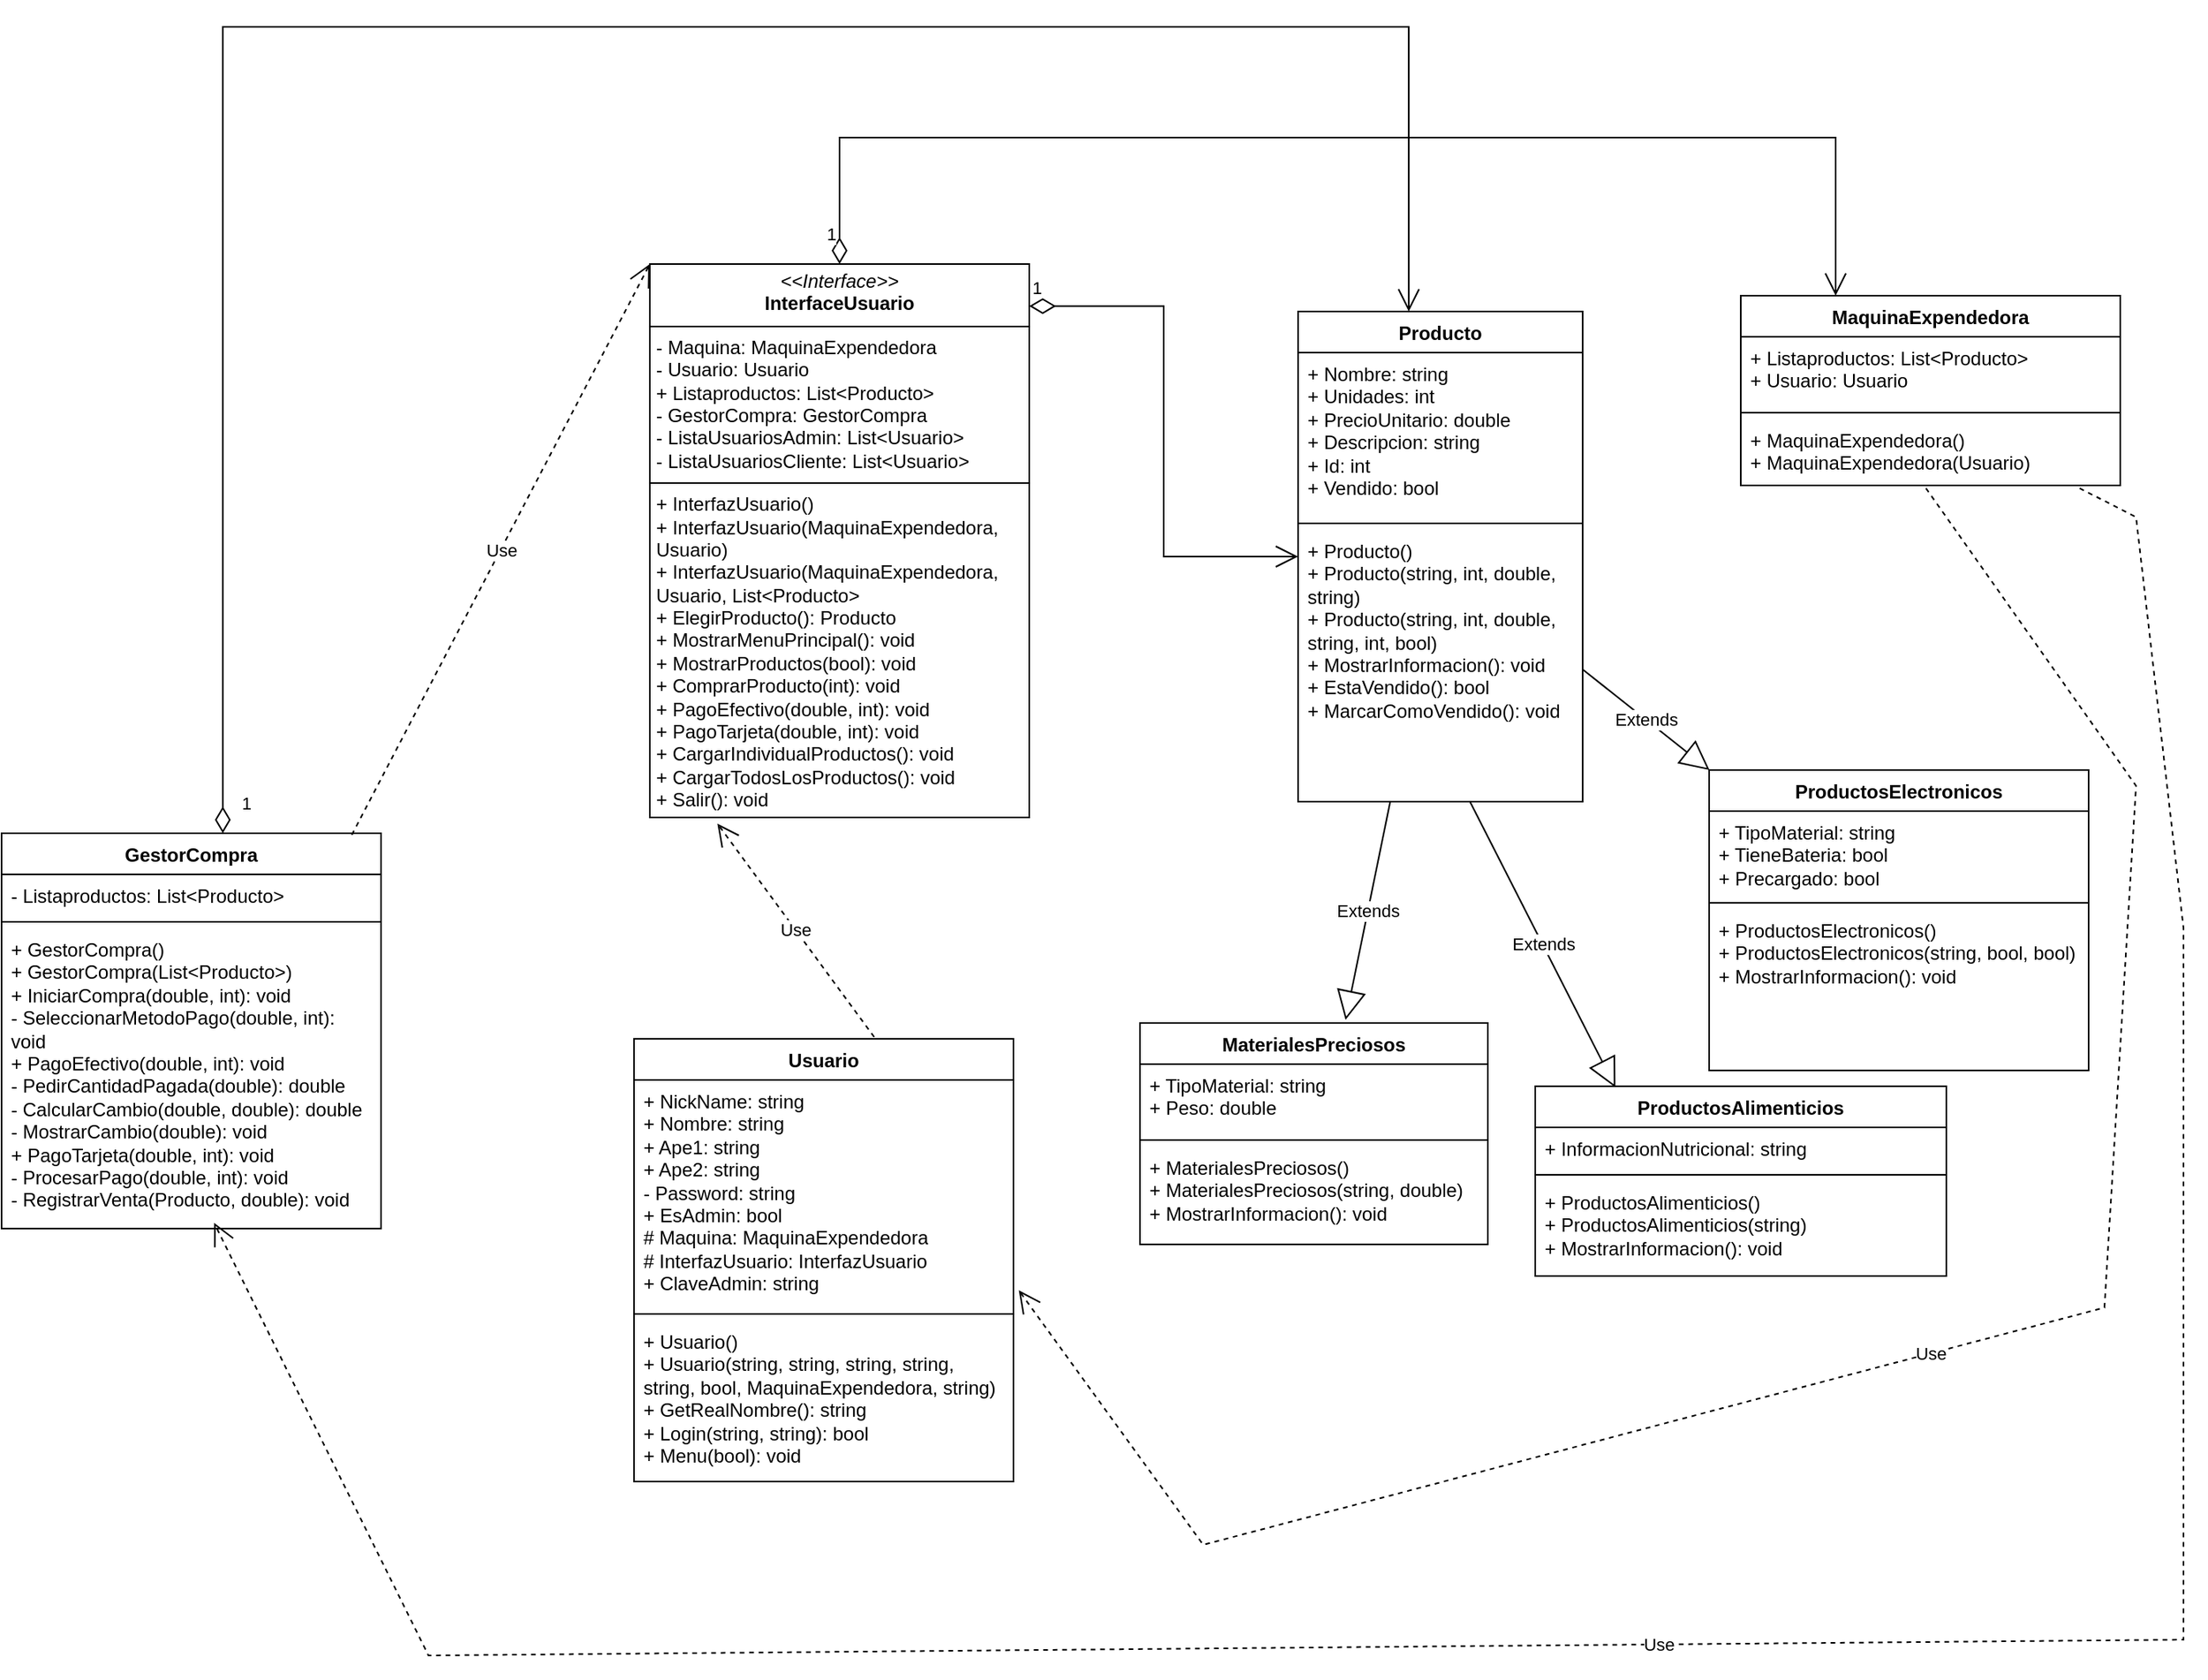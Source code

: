 <mxfile version="24.2.5" type="github">
  <diagram name="Page-1" id="HxmHJ5XtMmUV5TgHk41c">
    <mxGraphModel dx="2216" dy="1112" grid="1" gridSize="10" guides="1" tooltips="1" connect="1" arrows="1" fold="1" page="1" pageScale="1" pageWidth="827" pageHeight="1169" math="0" shadow="0">
      <root>
        <mxCell id="0" />
        <mxCell id="1" parent="0" />
        <mxCell id="SVw2IhIicjWtyVmH9mM5-1" value="ProductosAlimenticios" style="swimlane;fontStyle=1;align=center;verticalAlign=top;childLayout=stackLayout;horizontal=1;startSize=26;horizontalStack=0;resizeParent=1;resizeParentMax=0;resizeLast=0;collapsible=1;marginBottom=0;whiteSpace=wrap;html=1;" vertex="1" parent="1">
          <mxGeometry x="1010" y="710" width="260" height="120" as="geometry" />
        </mxCell>
        <mxCell id="SVw2IhIicjWtyVmH9mM5-2" value="+ InformacionNutricional: string" style="text;strokeColor=none;fillColor=none;align=left;verticalAlign=top;spacingLeft=4;spacingRight=4;overflow=hidden;rotatable=0;points=[[0,0.5],[1,0.5]];portConstraint=eastwest;whiteSpace=wrap;html=1;" vertex="1" parent="SVw2IhIicjWtyVmH9mM5-1">
          <mxGeometry y="26" width="260" height="26" as="geometry" />
        </mxCell>
        <mxCell id="SVw2IhIicjWtyVmH9mM5-3" value="" style="line;strokeWidth=1;fillColor=none;align=left;verticalAlign=middle;spacingTop=-1;spacingLeft=3;spacingRight=3;rotatable=0;labelPosition=right;points=[];portConstraint=eastwest;strokeColor=inherit;" vertex="1" parent="SVw2IhIicjWtyVmH9mM5-1">
          <mxGeometry y="52" width="260" height="8" as="geometry" />
        </mxCell>
        <mxCell id="SVw2IhIicjWtyVmH9mM5-4" value="+ ProductosAlimenticios()&lt;div&gt;+ ProductosAlimenticios(string)&lt;/div&gt;&lt;div&gt;+ MostrarInformacion(): void&lt;/div&gt;" style="text;strokeColor=none;fillColor=none;align=left;verticalAlign=top;spacingLeft=4;spacingRight=4;overflow=hidden;rotatable=0;points=[[0,0.5],[1,0.5]];portConstraint=eastwest;whiteSpace=wrap;html=1;" vertex="1" parent="SVw2IhIicjWtyVmH9mM5-1">
          <mxGeometry y="60" width="260" height="60" as="geometry" />
        </mxCell>
        <mxCell id="SVw2IhIicjWtyVmH9mM5-5" value="Usuario" style="swimlane;fontStyle=1;align=center;verticalAlign=top;childLayout=stackLayout;horizontal=1;startSize=26;horizontalStack=0;resizeParent=1;resizeParentMax=0;resizeLast=0;collapsible=1;marginBottom=0;whiteSpace=wrap;html=1;" vertex="1" parent="1">
          <mxGeometry x="440" y="680" width="240" height="280" as="geometry" />
        </mxCell>
        <mxCell id="SVw2IhIicjWtyVmH9mM5-6" value="+ NickName: string&amp;nbsp;&lt;div&gt;+ Nombre: string&lt;/div&gt;&lt;div&gt;+ Ape1: string&lt;/div&gt;&lt;div&gt;+ Ape2: string&amp;nbsp;&lt;/div&gt;&lt;div&gt;- Password: string&lt;/div&gt;&lt;div&gt;+ EsAdmin: bool&amp;nbsp;&lt;/div&gt;&lt;div&gt;# Maquina: MaquinaExpendedora&lt;/div&gt;&lt;div&gt;# InterfazUsuario: InterfazUsuario&lt;/div&gt;&lt;div&gt;+ ClaveAdmin: string&lt;/div&gt;" style="text;strokeColor=none;fillColor=none;align=left;verticalAlign=top;spacingLeft=4;spacingRight=4;overflow=hidden;rotatable=0;points=[[0,0.5],[1,0.5]];portConstraint=eastwest;whiteSpace=wrap;html=1;" vertex="1" parent="SVw2IhIicjWtyVmH9mM5-5">
          <mxGeometry y="26" width="240" height="144" as="geometry" />
        </mxCell>
        <mxCell id="SVw2IhIicjWtyVmH9mM5-7" value="" style="line;strokeWidth=1;fillColor=none;align=left;verticalAlign=middle;spacingTop=-1;spacingLeft=3;spacingRight=3;rotatable=0;labelPosition=right;points=[];portConstraint=eastwest;strokeColor=inherit;" vertex="1" parent="SVw2IhIicjWtyVmH9mM5-5">
          <mxGeometry y="170" width="240" height="8" as="geometry" />
        </mxCell>
        <mxCell id="SVw2IhIicjWtyVmH9mM5-8" value="+ Usuario()&lt;div&gt;+ Usuario(string, string, string, string, string, bool, MaquinaExpendedora, string)&lt;/div&gt;&lt;div&gt;+ GetRealNombre(): string&amp;nbsp;&lt;/div&gt;&lt;div&gt;+ Login(string, string): bool&lt;/div&gt;&lt;div&gt;+ Menu(bool): void&lt;/div&gt;&lt;div&gt;&lt;br&gt;&lt;/div&gt;" style="text;strokeColor=none;fillColor=none;align=left;verticalAlign=top;spacingLeft=4;spacingRight=4;overflow=hidden;rotatable=0;points=[[0,0.5],[1,0.5]];portConstraint=eastwest;whiteSpace=wrap;html=1;" vertex="1" parent="SVw2IhIicjWtyVmH9mM5-5">
          <mxGeometry y="178" width="240" height="102" as="geometry" />
        </mxCell>
        <mxCell id="SVw2IhIicjWtyVmH9mM5-9" value="ProductosElectronicos" style="swimlane;fontStyle=1;align=center;verticalAlign=top;childLayout=stackLayout;horizontal=1;startSize=26;horizontalStack=0;resizeParent=1;resizeParentMax=0;resizeLast=0;collapsible=1;marginBottom=0;whiteSpace=wrap;html=1;" vertex="1" parent="1">
          <mxGeometry x="1120" y="510" width="240" height="190" as="geometry" />
        </mxCell>
        <mxCell id="SVw2IhIicjWtyVmH9mM5-10" value="+ TipoMaterial: string&lt;div&gt;+ TieneBateria: bool&amp;nbsp;&lt;/div&gt;&lt;div&gt;+ Precargado: bool&amp;nbsp;&lt;/div&gt;" style="text;strokeColor=none;fillColor=none;align=left;verticalAlign=top;spacingLeft=4;spacingRight=4;overflow=hidden;rotatable=0;points=[[0,0.5],[1,0.5]];portConstraint=eastwest;whiteSpace=wrap;html=1;" vertex="1" parent="SVw2IhIicjWtyVmH9mM5-9">
          <mxGeometry y="26" width="240" height="54" as="geometry" />
        </mxCell>
        <mxCell id="SVw2IhIicjWtyVmH9mM5-11" value="" style="line;strokeWidth=1;fillColor=none;align=left;verticalAlign=middle;spacingTop=-1;spacingLeft=3;spacingRight=3;rotatable=0;labelPosition=right;points=[];portConstraint=eastwest;strokeColor=inherit;" vertex="1" parent="SVw2IhIicjWtyVmH9mM5-9">
          <mxGeometry y="80" width="240" height="8" as="geometry" />
        </mxCell>
        <mxCell id="SVw2IhIicjWtyVmH9mM5-12" value="+ ProductosElectronicos()&lt;div&gt;+ ProductosElectronicos(string, bool, bool)&lt;/div&gt;&lt;div&gt;+ MostrarInformacion(): void&lt;/div&gt;" style="text;strokeColor=none;fillColor=none;align=left;verticalAlign=top;spacingLeft=4;spacingRight=4;overflow=hidden;rotatable=0;points=[[0,0.5],[1,0.5]];portConstraint=eastwest;whiteSpace=wrap;html=1;" vertex="1" parent="SVw2IhIicjWtyVmH9mM5-9">
          <mxGeometry y="88" width="240" height="102" as="geometry" />
        </mxCell>
        <mxCell id="SVw2IhIicjWtyVmH9mM5-13" value="MaquinaExpendedora" style="swimlane;fontStyle=1;align=center;verticalAlign=top;childLayout=stackLayout;horizontal=1;startSize=26;horizontalStack=0;resizeParent=1;resizeParentMax=0;resizeLast=0;collapsible=1;marginBottom=0;whiteSpace=wrap;html=1;" vertex="1" parent="1">
          <mxGeometry x="1140" y="210" width="240" height="120" as="geometry" />
        </mxCell>
        <mxCell id="SVw2IhIicjWtyVmH9mM5-14" value="+ Listaproductos: List&amp;lt;Producto&amp;gt;&lt;div&gt;+ Usuario: Usuario&lt;/div&gt;" style="text;strokeColor=none;fillColor=none;align=left;verticalAlign=top;spacingLeft=4;spacingRight=4;overflow=hidden;rotatable=0;points=[[0,0.5],[1,0.5]];portConstraint=eastwest;whiteSpace=wrap;html=1;" vertex="1" parent="SVw2IhIicjWtyVmH9mM5-13">
          <mxGeometry y="26" width="240" height="44" as="geometry" />
        </mxCell>
        <mxCell id="SVw2IhIicjWtyVmH9mM5-15" value="" style="line;strokeWidth=1;fillColor=none;align=left;verticalAlign=middle;spacingTop=-1;spacingLeft=3;spacingRight=3;rotatable=0;labelPosition=right;points=[];portConstraint=eastwest;strokeColor=inherit;" vertex="1" parent="SVw2IhIicjWtyVmH9mM5-13">
          <mxGeometry y="70" width="240" height="8" as="geometry" />
        </mxCell>
        <mxCell id="SVw2IhIicjWtyVmH9mM5-16" value="+ MaquinaExpendedora()&lt;div&gt;+ MaquinaExpendedora(Usuario)&lt;/div&gt;" style="text;strokeColor=none;fillColor=none;align=left;verticalAlign=top;spacingLeft=4;spacingRight=4;overflow=hidden;rotatable=0;points=[[0,0.5],[1,0.5]];portConstraint=eastwest;whiteSpace=wrap;html=1;" vertex="1" parent="SVw2IhIicjWtyVmH9mM5-13">
          <mxGeometry y="78" width="240" height="42" as="geometry" />
        </mxCell>
        <mxCell id="SVw2IhIicjWtyVmH9mM5-17" value="MaterialesPreciosos" style="swimlane;fontStyle=1;align=center;verticalAlign=top;childLayout=stackLayout;horizontal=1;startSize=26;horizontalStack=0;resizeParent=1;resizeParentMax=0;resizeLast=0;collapsible=1;marginBottom=0;whiteSpace=wrap;html=1;" vertex="1" parent="1">
          <mxGeometry x="760" y="670" width="220" height="140" as="geometry" />
        </mxCell>
        <mxCell id="SVw2IhIicjWtyVmH9mM5-18" value="+ TipoMaterial: string&amp;nbsp;&lt;div&gt;+ Peso: double&amp;nbsp;&lt;/div&gt;" style="text;strokeColor=none;fillColor=none;align=left;verticalAlign=top;spacingLeft=4;spacingRight=4;overflow=hidden;rotatable=0;points=[[0,0.5],[1,0.5]];portConstraint=eastwest;whiteSpace=wrap;html=1;" vertex="1" parent="SVw2IhIicjWtyVmH9mM5-17">
          <mxGeometry y="26" width="220" height="44" as="geometry" />
        </mxCell>
        <mxCell id="SVw2IhIicjWtyVmH9mM5-19" value="" style="line;strokeWidth=1;fillColor=none;align=left;verticalAlign=middle;spacingTop=-1;spacingLeft=3;spacingRight=3;rotatable=0;labelPosition=right;points=[];portConstraint=eastwest;strokeColor=inherit;" vertex="1" parent="SVw2IhIicjWtyVmH9mM5-17">
          <mxGeometry y="70" width="220" height="8" as="geometry" />
        </mxCell>
        <mxCell id="SVw2IhIicjWtyVmH9mM5-20" value="+ MaterialesPreciosos()&lt;div&gt;+ MaterialesPreciosos(string, double)&lt;/div&gt;&lt;div&gt;+ MostrarInformacion(): void&lt;/div&gt;" style="text;strokeColor=none;fillColor=none;align=left;verticalAlign=top;spacingLeft=4;spacingRight=4;overflow=hidden;rotatable=0;points=[[0,0.5],[1,0.5]];portConstraint=eastwest;whiteSpace=wrap;html=1;" vertex="1" parent="SVw2IhIicjWtyVmH9mM5-17">
          <mxGeometry y="78" width="220" height="62" as="geometry" />
        </mxCell>
        <mxCell id="SVw2IhIicjWtyVmH9mM5-21" value="Producto" style="swimlane;fontStyle=1;align=center;verticalAlign=top;childLayout=stackLayout;horizontal=1;startSize=26;horizontalStack=0;resizeParent=1;resizeParentMax=0;resizeLast=0;collapsible=1;marginBottom=0;whiteSpace=wrap;html=1;" vertex="1" parent="1">
          <mxGeometry x="860" y="220" width="180" height="310" as="geometry" />
        </mxCell>
        <mxCell id="SVw2IhIicjWtyVmH9mM5-22" value="+ Nombre: string&amp;nbsp;&lt;div&gt;+ Unidades: int&lt;/div&gt;&lt;div&gt;+ PrecioUnitario: double&amp;nbsp;&lt;/div&gt;&lt;div&gt;+ Descripcion: string&amp;nbsp;&lt;/div&gt;&lt;div&gt;+ Id: int&lt;/div&gt;&lt;div&gt;+ Vendido: bool&lt;/div&gt;" style="text;strokeColor=none;fillColor=none;align=left;verticalAlign=top;spacingLeft=4;spacingRight=4;overflow=hidden;rotatable=0;points=[[0,0.5],[1,0.5]];portConstraint=eastwest;whiteSpace=wrap;html=1;" vertex="1" parent="SVw2IhIicjWtyVmH9mM5-21">
          <mxGeometry y="26" width="180" height="104" as="geometry" />
        </mxCell>
        <mxCell id="SVw2IhIicjWtyVmH9mM5-23" value="" style="line;strokeWidth=1;fillColor=none;align=left;verticalAlign=middle;spacingTop=-1;spacingLeft=3;spacingRight=3;rotatable=0;labelPosition=right;points=[];portConstraint=eastwest;strokeColor=inherit;" vertex="1" parent="SVw2IhIicjWtyVmH9mM5-21">
          <mxGeometry y="130" width="180" height="8" as="geometry" />
        </mxCell>
        <mxCell id="SVw2IhIicjWtyVmH9mM5-24" value="+ Producto()&lt;div&gt;+ Producto(string, int, double, string)&lt;/div&gt;&lt;div&gt;+ Producto(string, int, double, string, int, bool)&lt;/div&gt;&lt;div&gt;+ MostrarInformacion(): void&lt;/div&gt;&lt;div&gt;+ EstaVendido(): bool&amp;nbsp;&lt;/div&gt;&lt;div&gt;+ MarcarComoVendido(): void&lt;/div&gt;" style="text;strokeColor=none;fillColor=none;align=left;verticalAlign=top;spacingLeft=4;spacingRight=4;overflow=hidden;rotatable=0;points=[[0,0.5],[1,0.5]];portConstraint=eastwest;whiteSpace=wrap;html=1;" vertex="1" parent="SVw2IhIicjWtyVmH9mM5-21">
          <mxGeometry y="138" width="180" height="172" as="geometry" />
        </mxCell>
        <mxCell id="SVw2IhIicjWtyVmH9mM5-25" value="GestorCompra" style="swimlane;fontStyle=1;align=center;verticalAlign=top;childLayout=stackLayout;horizontal=1;startSize=26;horizontalStack=0;resizeParent=1;resizeParentMax=0;resizeLast=0;collapsible=1;marginBottom=0;whiteSpace=wrap;html=1;" vertex="1" parent="1">
          <mxGeometry x="40" y="550" width="240" height="250" as="geometry" />
        </mxCell>
        <mxCell id="SVw2IhIicjWtyVmH9mM5-26" value="- Listaproductos: List&amp;lt;Producto&amp;gt;&lt;div&gt;&lt;br&gt;&lt;/div&gt;" style="text;strokeColor=none;fillColor=none;align=left;verticalAlign=top;spacingLeft=4;spacingRight=4;overflow=hidden;rotatable=0;points=[[0,0.5],[1,0.5]];portConstraint=eastwest;whiteSpace=wrap;html=1;" vertex="1" parent="SVw2IhIicjWtyVmH9mM5-25">
          <mxGeometry y="26" width="240" height="26" as="geometry" />
        </mxCell>
        <mxCell id="SVw2IhIicjWtyVmH9mM5-27" value="" style="line;strokeWidth=1;fillColor=none;align=left;verticalAlign=middle;spacingTop=-1;spacingLeft=3;spacingRight=3;rotatable=0;labelPosition=right;points=[];portConstraint=eastwest;strokeColor=inherit;" vertex="1" parent="SVw2IhIicjWtyVmH9mM5-25">
          <mxGeometry y="52" width="240" height="8" as="geometry" />
        </mxCell>
        <mxCell id="SVw2IhIicjWtyVmH9mM5-28" value="+ GestorCompra()&lt;div&gt;+ GestorCompra(List&amp;lt;Producto&amp;gt;)&lt;/div&gt;&lt;div&gt;+ IniciarCompra(double, int): void&lt;/div&gt;&lt;div&gt;- SeleccionarMetodoPago(double, int): void&lt;/div&gt;&lt;div&gt;+ PagoEfectivo(double, int): void&lt;/div&gt;&lt;div&gt;- PedirCantidadPagada(double): double&amp;nbsp;&lt;/div&gt;&lt;div&gt;- CalcularCambio(double, double): double&amp;nbsp;&lt;/div&gt;&lt;div&gt;- MostrarCambio(double): void&lt;/div&gt;&lt;div&gt;+ PagoTarjeta(double, int): void&lt;/div&gt;&lt;div&gt;- ProcesarPago(double, int): void&lt;/div&gt;&lt;div&gt;- RegistrarVenta(Producto, double): void&lt;/div&gt;" style="text;strokeColor=none;fillColor=none;align=left;verticalAlign=top;spacingLeft=4;spacingRight=4;overflow=hidden;rotatable=0;points=[[0,0.5],[1,0.5]];portConstraint=eastwest;whiteSpace=wrap;html=1;" vertex="1" parent="SVw2IhIicjWtyVmH9mM5-25">
          <mxGeometry y="60" width="240" height="190" as="geometry" />
        </mxCell>
        <mxCell id="SVw2IhIicjWtyVmH9mM5-29" value="&lt;p style=&quot;margin:0px;margin-top:4px;text-align:center;&quot;&gt;&lt;i&gt;&amp;lt;&amp;lt;Interface&amp;gt;&amp;gt;&lt;/i&gt;&lt;br&gt;&lt;b&gt;InterfaceUsuario&lt;/b&gt;&lt;/p&gt;&lt;hr size=&quot;1&quot; style=&quot;border-style:solid;&quot;&gt;&lt;p style=&quot;margin:0px;margin-left:4px;&quot;&gt;- Maquina: MaquinaExpendedora&lt;br&gt;- Usuario: Usuario&lt;/p&gt;&lt;p style=&quot;margin:0px;margin-left:4px;&quot;&gt;+ Listaproductos: List&amp;lt;Producto&amp;gt;&lt;/p&gt;&lt;p style=&quot;margin:0px;margin-left:4px;&quot;&gt;- GestorCompra: GestorCompra&lt;/p&gt;&lt;p style=&quot;margin:0px;margin-left:4px;&quot;&gt;- ListaUsuariosAdmin: List&amp;lt;Usuario&amp;gt;&lt;/p&gt;&lt;p style=&quot;margin:0px;margin-left:4px;&quot;&gt;- ListaUsuariosCliente: List&amp;lt;Usuario&amp;gt;&amp;nbsp;&lt;/p&gt;&lt;hr size=&quot;1&quot; style=&quot;border-style:solid;&quot;&gt;&lt;p style=&quot;margin:0px;margin-left:4px;&quot;&gt;+ InterfazUsuario()&lt;br&gt;+ InterfazUsuario(MaquinaExpendedora, Usuario)&lt;/p&gt;&lt;p style=&quot;margin:0px;margin-left:4px;&quot;&gt;+ InterfazUsuario(MaquinaExpendedora, Usuario, List&amp;lt;Producto&amp;gt;&lt;/p&gt;&lt;p style=&quot;margin:0px;margin-left:4px;&quot;&gt;+ ElegirProducto(): Producto&lt;/p&gt;&lt;p style=&quot;margin:0px;margin-left:4px;&quot;&gt;+ MostrarMenuPrincipal(): void&lt;/p&gt;&lt;p style=&quot;margin:0px;margin-left:4px;&quot;&gt;+ MostrarProductos(bool): void&lt;/p&gt;&lt;p style=&quot;margin:0px;margin-left:4px;&quot;&gt;+ ComprarProducto(int): void&lt;/p&gt;&lt;p style=&quot;margin:0px;margin-left:4px;&quot;&gt;+ PagoEfectivo(double, int): void&lt;/p&gt;&lt;p style=&quot;margin:0px;margin-left:4px;&quot;&gt;+ PagoTarjeta(double, int): void&amp;nbsp;&lt;/p&gt;&lt;p style=&quot;margin:0px;margin-left:4px;&quot;&gt;+ CargarIndividualProductos(): void&lt;/p&gt;&lt;p style=&quot;margin:0px;margin-left:4px;&quot;&gt;+ CargarTodosLosProductos(): void&lt;/p&gt;&lt;p style=&quot;margin:0px;margin-left:4px;&quot;&gt;+ Salir(): void&lt;/p&gt;&lt;p style=&quot;margin:0px;margin-left:4px;&quot;&gt;+ Salir(bool): void&amp;nbsp;&lt;/p&gt;" style="verticalAlign=top;align=left;overflow=fill;html=1;whiteSpace=wrap;" vertex="1" parent="1">
          <mxGeometry x="450" y="190" width="240" height="350" as="geometry" />
        </mxCell>
        <mxCell id="SVw2IhIicjWtyVmH9mM5-30" value="Extends" style="endArrow=block;endSize=16;endFill=0;html=1;rounded=0;entryX=0.591;entryY=-0.014;entryDx=0;entryDy=0;entryPerimeter=0;" edge="1" parent="1" source="SVw2IhIicjWtyVmH9mM5-21" target="SVw2IhIicjWtyVmH9mM5-17">
          <mxGeometry width="160" relative="1" as="geometry">
            <mxPoint x="770" y="610" as="sourcePoint" />
            <mxPoint x="930" y="610" as="targetPoint" />
          </mxGeometry>
        </mxCell>
        <mxCell id="SVw2IhIicjWtyVmH9mM5-31" value="Extends" style="endArrow=block;endSize=16;endFill=0;html=1;rounded=0;" edge="1" parent="1" source="SVw2IhIicjWtyVmH9mM5-21" target="SVw2IhIicjWtyVmH9mM5-9">
          <mxGeometry width="160" relative="1" as="geometry">
            <mxPoint x="1000" y="500" as="sourcePoint" />
            <mxPoint x="1160" y="500" as="targetPoint" />
          </mxGeometry>
        </mxCell>
        <mxCell id="SVw2IhIicjWtyVmH9mM5-32" value="Extends" style="endArrow=block;endSize=16;endFill=0;html=1;rounded=0;entryX=0.195;entryY=0.006;entryDx=0;entryDy=0;entryPerimeter=0;exitX=0.604;exitY=1;exitDx=0;exitDy=0;exitPerimeter=0;" edge="1" parent="1" source="SVw2IhIicjWtyVmH9mM5-24" target="SVw2IhIicjWtyVmH9mM5-1">
          <mxGeometry width="160" relative="1" as="geometry">
            <mxPoint x="1000" y="500" as="sourcePoint" />
            <mxPoint x="1160" y="500" as="targetPoint" />
          </mxGeometry>
        </mxCell>
        <mxCell id="SVw2IhIicjWtyVmH9mM5-33" value="1" style="endArrow=open;html=1;endSize=12;startArrow=diamondThin;startSize=14;startFill=0;edgeStyle=orthogonalEdgeStyle;align=left;verticalAlign=bottom;rounded=0;exitX=1;exitY=0.076;exitDx=0;exitDy=0;exitPerimeter=0;" edge="1" parent="1" source="SVw2IhIicjWtyVmH9mM5-29" target="SVw2IhIicjWtyVmH9mM5-21">
          <mxGeometry x="-1" y="3" relative="1" as="geometry">
            <mxPoint x="700" y="390" as="sourcePoint" />
            <mxPoint x="860" y="390" as="targetPoint" />
          </mxGeometry>
        </mxCell>
        <mxCell id="SVw2IhIicjWtyVmH9mM5-34" value="Use" style="endArrow=open;endSize=12;dashed=1;html=1;rounded=0;exitX=0.633;exitY=-0.004;exitDx=0;exitDy=0;exitPerimeter=0;entryX=0.178;entryY=1.011;entryDx=0;entryDy=0;entryPerimeter=0;" edge="1" parent="1" source="SVw2IhIicjWtyVmH9mM5-5" target="SVw2IhIicjWtyVmH9mM5-29">
          <mxGeometry width="160" relative="1" as="geometry">
            <mxPoint x="1070" y="560" as="sourcePoint" />
            <mxPoint x="1230" y="560" as="targetPoint" />
          </mxGeometry>
        </mxCell>
        <mxCell id="SVw2IhIicjWtyVmH9mM5-35" value="1" style="endArrow=open;html=1;endSize=12;startArrow=diamondThin;startSize=14;startFill=0;edgeStyle=orthogonalEdgeStyle;align=left;verticalAlign=bottom;rounded=0;entryX=0.25;entryY=0;entryDx=0;entryDy=0;exitX=0.5;exitY=0;exitDx=0;exitDy=0;" edge="1" parent="1" source="SVw2IhIicjWtyVmH9mM5-29" target="SVw2IhIicjWtyVmH9mM5-13">
          <mxGeometry x="-0.975" y="10" relative="1" as="geometry">
            <mxPoint x="570.0" y="160" as="sourcePoint" />
            <mxPoint x="1200" y="180" as="targetPoint" />
            <Array as="points">
              <mxPoint x="570" y="110" />
              <mxPoint x="1200" y="110" />
            </Array>
            <mxPoint as="offset" />
          </mxGeometry>
        </mxCell>
        <mxCell id="SVw2IhIicjWtyVmH9mM5-36" value="1" style="endArrow=open;html=1;endSize=12;startArrow=diamondThin;startSize=14;startFill=0;edgeStyle=orthogonalEdgeStyle;align=left;verticalAlign=bottom;rounded=0;exitX=0.583;exitY=0;exitDx=0;exitDy=0;exitPerimeter=0;entryX=0.389;entryY=0;entryDx=0;entryDy=0;entryPerimeter=0;" edge="1" parent="1" source="SVw2IhIicjWtyVmH9mM5-25" target="SVw2IhIicjWtyVmH9mM5-21">
          <mxGeometry x="-0.986" y="-10" relative="1" as="geometry">
            <mxPoint x="690" y="560" as="sourcePoint" />
            <mxPoint x="850" y="560" as="targetPoint" />
            <Array as="points">
              <mxPoint x="180" y="40" />
              <mxPoint x="930" y="40" />
            </Array>
            <mxPoint as="offset" />
          </mxGeometry>
        </mxCell>
        <mxCell id="SVw2IhIicjWtyVmH9mM5-37" value="Use" style="endArrow=open;endSize=12;dashed=1;html=1;rounded=0;entryX=0.56;entryY=0.981;entryDx=0;entryDy=0;entryPerimeter=0;exitX=0.893;exitY=1.043;exitDx=0;exitDy=0;exitPerimeter=0;" edge="1" parent="1" source="SVw2IhIicjWtyVmH9mM5-16" target="SVw2IhIicjWtyVmH9mM5-28">
          <mxGeometry width="160" relative="1" as="geometry">
            <mxPoint x="620" y="620" as="sourcePoint" />
            <mxPoint x="780" y="620" as="targetPoint" />
            <Array as="points">
              <mxPoint x="1390" y="350" />
              <mxPoint x="1420" y="610" />
              <mxPoint x="1420" y="1060" />
              <mxPoint x="310" y="1070" />
            </Array>
          </mxGeometry>
        </mxCell>
        <mxCell id="SVw2IhIicjWtyVmH9mM5-38" value="Use" style="endArrow=open;endSize=12;dashed=1;html=1;rounded=0;entryX=1.014;entryY=0.924;entryDx=0;entryDy=0;exitX=0.488;exitY=1.043;exitDx=0;exitDy=0;exitPerimeter=0;entryPerimeter=0;" edge="1" parent="1" source="SVw2IhIicjWtyVmH9mM5-16" target="SVw2IhIicjWtyVmH9mM5-6">
          <mxGeometry width="160" relative="1" as="geometry">
            <mxPoint x="860" y="960" as="sourcePoint" />
            <mxPoint x="1020" y="960" as="targetPoint" />
            <Array as="points">
              <mxPoint x="1390" y="520" />
              <mxPoint x="1370" y="850" />
              <mxPoint x="800" y="1000" />
            </Array>
          </mxGeometry>
        </mxCell>
        <mxCell id="SVw2IhIicjWtyVmH9mM5-39" value="Use" style="endArrow=open;endSize=12;dashed=1;html=1;rounded=0;entryX=0;entryY=0;entryDx=0;entryDy=0;exitX=0.923;exitY=0.004;exitDx=0;exitDy=0;exitPerimeter=0;" edge="1" parent="1" source="SVw2IhIicjWtyVmH9mM5-25" target="SVw2IhIicjWtyVmH9mM5-29">
          <mxGeometry width="160" relative="1" as="geometry">
            <mxPoint x="620" y="540" as="sourcePoint" />
            <mxPoint x="780" y="540" as="targetPoint" />
          </mxGeometry>
        </mxCell>
      </root>
    </mxGraphModel>
  </diagram>
</mxfile>
